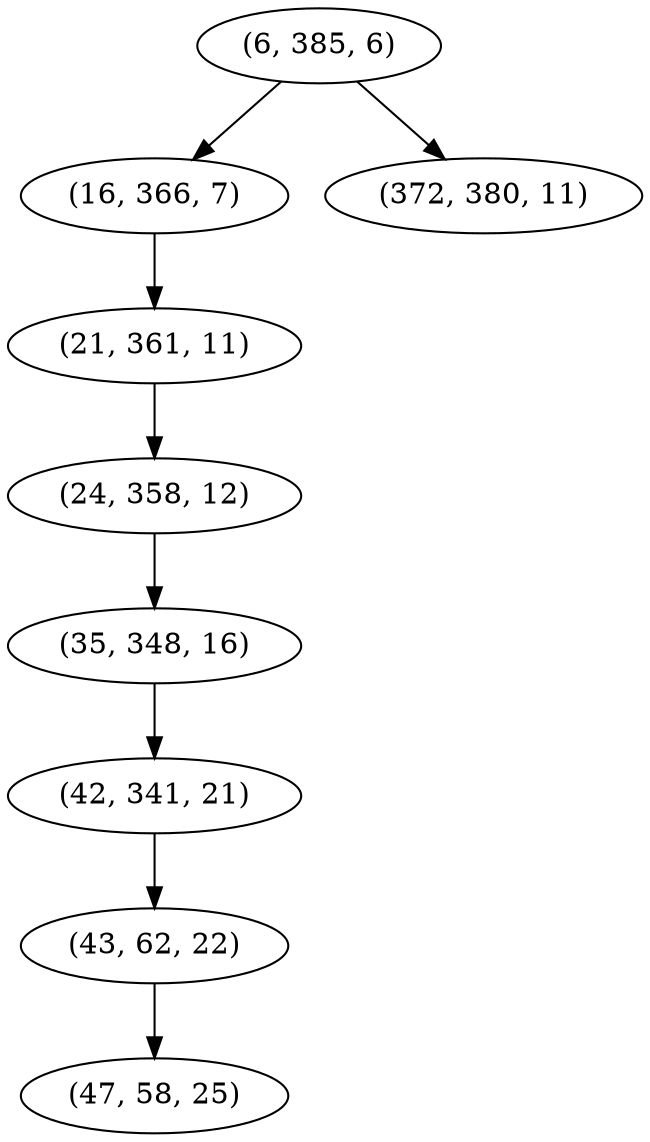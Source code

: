 digraph tree {
    "(6, 385, 6)";
    "(16, 366, 7)";
    "(21, 361, 11)";
    "(24, 358, 12)";
    "(35, 348, 16)";
    "(42, 341, 21)";
    "(43, 62, 22)";
    "(47, 58, 25)";
    "(372, 380, 11)";
    "(6, 385, 6)" -> "(16, 366, 7)";
    "(6, 385, 6)" -> "(372, 380, 11)";
    "(16, 366, 7)" -> "(21, 361, 11)";
    "(21, 361, 11)" -> "(24, 358, 12)";
    "(24, 358, 12)" -> "(35, 348, 16)";
    "(35, 348, 16)" -> "(42, 341, 21)";
    "(42, 341, 21)" -> "(43, 62, 22)";
    "(43, 62, 22)" -> "(47, 58, 25)";
}
